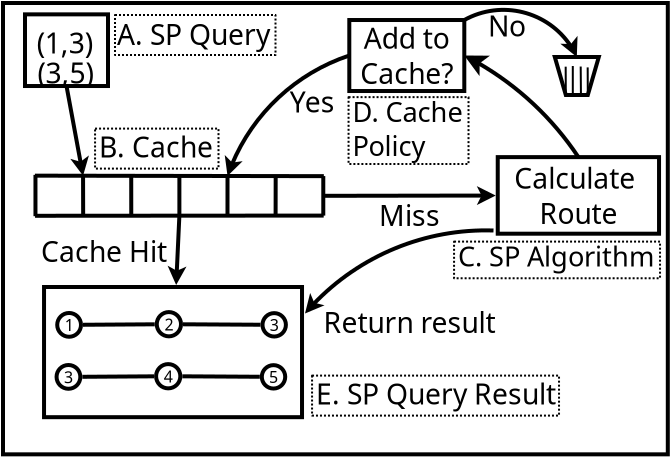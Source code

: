 <?xml version="1.0" encoding="UTF-8"?>
<dia:diagram xmlns:dia="http://www.lysator.liu.se/~alla/dia/">
  <dia:layer name="Background" visible="true">
    <dia:object type="Standard - Box" version="0" id="O0">
      <dia:attribute name="obj_pos">
        <dia:point val="17.032,16.237"/>
      </dia:attribute>
      <dia:attribute name="obj_bb">
        <dia:rectangle val="16.931,16.137;30.03,22.846"/>
      </dia:attribute>
      <dia:attribute name="elem_corner">
        <dia:point val="17.032,16.237"/>
      </dia:attribute>
      <dia:attribute name="elem_width">
        <dia:real val="12.899"/>
      </dia:attribute>
      <dia:attribute name="elem_height">
        <dia:real val="6.509"/>
      </dia:attribute>
      <dia:attribute name="border_width">
        <dia:real val="0.2"/>
      </dia:attribute>
      <dia:attribute name="show_background">
        <dia:boolean val="false"/>
      </dia:attribute>
    </dia:object>
    <dia:object type="Standard - Box" version="0" id="O1">
      <dia:attribute name="obj_pos">
        <dia:point val="14.98,2.037"/>
      </dia:attribute>
      <dia:attribute name="obj_bb">
        <dia:rectangle val="14.88,1.937;48.32,24.704"/>
      </dia:attribute>
      <dia:attribute name="elem_corner">
        <dia:point val="14.98,2.037"/>
      </dia:attribute>
      <dia:attribute name="elem_width">
        <dia:real val="33.24"/>
      </dia:attribute>
      <dia:attribute name="elem_height">
        <dia:real val="22.567"/>
      </dia:attribute>
      <dia:attribute name="border_width">
        <dia:real val="0.2"/>
      </dia:attribute>
      <dia:attribute name="show_background">
        <dia:boolean val="false"/>
      </dia:attribute>
    </dia:object>
    <dia:object type="Standard - Box" version="0" id="O2">
      <dia:attribute name="obj_pos">
        <dia:point val="19.583,8.317"/>
      </dia:attribute>
      <dia:attribute name="obj_bb">
        <dia:rectangle val="19.533,8.267;25.805,10.367"/>
      </dia:attribute>
      <dia:attribute name="elem_corner">
        <dia:point val="19.583,8.317"/>
      </dia:attribute>
      <dia:attribute name="elem_width">
        <dia:real val="6.172"/>
      </dia:attribute>
      <dia:attribute name="elem_height">
        <dia:real val="2"/>
      </dia:attribute>
      <dia:attribute name="show_background">
        <dia:boolean val="false"/>
      </dia:attribute>
      <dia:attribute name="line_style">
        <dia:enum val="4"/>
      </dia:attribute>
      <dia:attribute name="corner_radius">
        <dia:real val="1.175e-38"/>
      </dia:attribute>
    </dia:object>
    <dia:group>
      <dia:object type="Standard - Line" version="0" id="O3">
        <dia:attribute name="obj_pos">
          <dia:point val="21.391,10.678"/>
        </dia:attribute>
        <dia:attribute name="obj_bb">
          <dia:rectangle val="21.291,10.578;21.493,12.773"/>
        </dia:attribute>
        <dia:attribute name="conn_endpoints">
          <dia:point val="21.391,10.678"/>
          <dia:point val="21.393,12.672"/>
        </dia:attribute>
        <dia:attribute name="numcp">
          <dia:int val="1"/>
        </dia:attribute>
        <dia:attribute name="line_width">
          <dia:real val="0.2"/>
        </dia:attribute>
        <dia:connections>
          <dia:connection handle="0" to="O11" connection="1"/>
          <dia:connection handle="1" to="O10" connection="1"/>
        </dia:connections>
      </dia:object>
      <dia:object type="Standard - Line" version="0" id="O4">
        <dia:attribute name="obj_pos">
          <dia:point val="16.603,10.629"/>
        </dia:attribute>
        <dia:attribute name="obj_bb">
          <dia:rectangle val="16.503,10.529;16.703,12.796"/>
        </dia:attribute>
        <dia:attribute name="conn_endpoints">
          <dia:point val="16.603,10.629"/>
          <dia:point val="16.603,12.696"/>
        </dia:attribute>
        <dia:attribute name="numcp">
          <dia:int val="1"/>
        </dia:attribute>
        <dia:attribute name="line_width">
          <dia:real val="0.2"/>
        </dia:attribute>
      </dia:object>
      <dia:object type="Standard - Line" version="0" id="O5">
        <dia:attribute name="obj_pos">
          <dia:point val="26.206,10.687"/>
        </dia:attribute>
        <dia:attribute name="obj_bb">
          <dia:rectangle val="26.104,10.587;26.307,12.769"/>
        </dia:attribute>
        <dia:attribute name="conn_endpoints">
          <dia:point val="26.206,10.687"/>
          <dia:point val="26.204,12.669"/>
        </dia:attribute>
        <dia:attribute name="numcp">
          <dia:int val="1"/>
        </dia:attribute>
        <dia:attribute name="line_width">
          <dia:real val="0.2"/>
        </dia:attribute>
        <dia:connections>
          <dia:connection handle="0" to="O11" connection="3"/>
          <dia:connection handle="1" to="O10" connection="3"/>
        </dia:connections>
      </dia:object>
      <dia:object type="Standard - Line" version="0" id="O6">
        <dia:attribute name="obj_pos">
          <dia:point val="18.983,10.674"/>
        </dia:attribute>
        <dia:attribute name="obj_bb">
          <dia:rectangle val="18.883,10.574;19.088,12.774"/>
        </dia:attribute>
        <dia:attribute name="conn_endpoints">
          <dia:point val="18.983,10.674"/>
          <dia:point val="18.988,12.674"/>
        </dia:attribute>
        <dia:attribute name="numcp">
          <dia:int val="1"/>
        </dia:attribute>
        <dia:attribute name="line_width">
          <dia:real val="0.2"/>
        </dia:attribute>
        <dia:connections>
          <dia:connection handle="0" to="O11" connection="0"/>
          <dia:connection handle="1" to="O10" connection="0"/>
        </dia:connections>
      </dia:object>
      <dia:object type="Standard - Line" version="0" id="O7">
        <dia:attribute name="obj_pos">
          <dia:point val="28.614,10.691"/>
        </dia:attribute>
        <dia:attribute name="obj_bb">
          <dia:rectangle val="28.51,10.591;28.715,12.768"/>
        </dia:attribute>
        <dia:attribute name="conn_endpoints">
          <dia:point val="28.614,10.691"/>
          <dia:point val="28.61,12.667"/>
        </dia:attribute>
        <dia:attribute name="numcp">
          <dia:int val="1"/>
        </dia:attribute>
        <dia:attribute name="line_width">
          <dia:real val="0.2"/>
        </dia:attribute>
        <dia:connections>
          <dia:connection handle="0" to="O11" connection="4"/>
          <dia:connection handle="1" to="O10" connection="4"/>
        </dia:connections>
      </dia:object>
      <dia:object type="Standard - Line" version="0" id="O8">
        <dia:attribute name="obj_pos">
          <dia:point val="30.994,10.69"/>
        </dia:attribute>
        <dia:attribute name="obj_bb">
          <dia:rectangle val="30.894,10.59;31.094,12.766"/>
        </dia:attribute>
        <dia:attribute name="conn_endpoints">
          <dia:point val="30.994,10.69"/>
          <dia:point val="30.994,12.666"/>
        </dia:attribute>
        <dia:attribute name="numcp">
          <dia:int val="1"/>
        </dia:attribute>
        <dia:attribute name="line_width">
          <dia:real val="0.2"/>
        </dia:attribute>
      </dia:object>
      <dia:object type="Standard - Line" version="0" id="O9">
        <dia:attribute name="obj_pos">
          <dia:point val="23.799,10.682"/>
        </dia:attribute>
        <dia:attribute name="obj_bb">
          <dia:rectangle val="23.699,10.582;23.899,12.771"/>
        </dia:attribute>
        <dia:attribute name="conn_endpoints">
          <dia:point val="23.799,10.682"/>
          <dia:point val="23.799,12.671"/>
        </dia:attribute>
        <dia:attribute name="numcp">
          <dia:int val="1"/>
        </dia:attribute>
        <dia:attribute name="line_width">
          <dia:real val="0.2"/>
        </dia:attribute>
        <dia:connections>
          <dia:connection handle="0" to="O11" connection="2"/>
          <dia:connection handle="1" to="O10" connection="2"/>
        </dia:connections>
      </dia:object>
      <dia:object type="Standard - Line" version="0" id="O10">
        <dia:attribute name="obj_pos">
          <dia:point val="16.582,12.676"/>
        </dia:attribute>
        <dia:attribute name="obj_bb">
          <dia:rectangle val="16.482,12.566;31.115,12.776"/>
        </dia:attribute>
        <dia:attribute name="conn_endpoints">
          <dia:point val="16.582,12.676"/>
          <dia:point val="31.015,12.666"/>
        </dia:attribute>
        <dia:attribute name="numcp">
          <dia:int val="5"/>
        </dia:attribute>
        <dia:attribute name="line_width">
          <dia:real val="0.2"/>
        </dia:attribute>
      </dia:object>
      <dia:object type="Standard - Line" version="0" id="O11">
        <dia:attribute name="obj_pos">
          <dia:point val="16.576,10.67"/>
        </dia:attribute>
        <dia:attribute name="obj_bb">
          <dia:rectangle val="16.476,10.569;31.122,10.795"/>
        </dia:attribute>
        <dia:attribute name="conn_endpoints">
          <dia:point val="16.576,10.67"/>
          <dia:point val="31.022,10.695"/>
        </dia:attribute>
        <dia:attribute name="numcp">
          <dia:int val="5"/>
        </dia:attribute>
        <dia:attribute name="line_width">
          <dia:real val="0.2"/>
        </dia:attribute>
      </dia:object>
    </dia:group>
    <dia:object type="Standard - Box" version="0" id="O12">
      <dia:attribute name="obj_pos">
        <dia:point val="39.717,9.743"/>
      </dia:attribute>
      <dia:attribute name="obj_bb">
        <dia:rectangle val="39.617,9.643;47.883,13.672"/>
      </dia:attribute>
      <dia:attribute name="elem_corner">
        <dia:point val="39.717,9.743"/>
      </dia:attribute>
      <dia:attribute name="elem_width">
        <dia:real val="8.065"/>
      </dia:attribute>
      <dia:attribute name="elem_height">
        <dia:real val="3.829"/>
      </dia:attribute>
      <dia:attribute name="border_width">
        <dia:real val="0.2"/>
      </dia:attribute>
      <dia:attribute name="show_background">
        <dia:boolean val="false"/>
      </dia:attribute>
    </dia:object>
    <dia:object type="Standard - Text" version="1" id="O13">
      <dia:attribute name="obj_pos">
        <dia:point val="43.75,11.658"/>
      </dia:attribute>
      <dia:attribute name="obj_bb">
        <dia:rectangle val="40.544,9.741;46.956,13.574"/>
      </dia:attribute>
      <dia:attribute name="text">
        <dia:composite type="text">
          <dia:attribute name="string">
            <dia:string>#Calculate 
Route#</dia:string>
          </dia:attribute>
          <dia:attribute name="font">
            <dia:font family="sans" style="0" name="Helvetica"/>
          </dia:attribute>
          <dia:attribute name="height">
            <dia:real val="1.764"/>
          </dia:attribute>
          <dia:attribute name="pos">
            <dia:point val="43.75,10.936"/>
          </dia:attribute>
          <dia:attribute name="color">
            <dia:color val="#000000"/>
          </dia:attribute>
          <dia:attribute name="alignment">
            <dia:enum val="1"/>
          </dia:attribute>
        </dia:composite>
      </dia:attribute>
      <dia:attribute name="valign">
        <dia:enum val="2"/>
      </dia:attribute>
      <dia:connections>
        <dia:connection handle="0" to="O12" connection="8"/>
      </dia:connections>
    </dia:object>
    <dia:object type="Standard - Arc" version="0" id="O14">
      <dia:attribute name="obj_pos">
        <dia:point val="43.75,9.743"/>
      </dia:attribute>
      <dia:attribute name="obj_bb">
        <dia:rectangle val="37.505,4.073;43.891,9.884"/>
      </dia:attribute>
      <dia:attribute name="conn_endpoints">
        <dia:point val="43.75,9.743"/>
        <dia:point val="38.045,4.662"/>
      </dia:attribute>
      <dia:attribute name="curve_distance">
        <dia:real val="0.493"/>
      </dia:attribute>
      <dia:attribute name="line_width">
        <dia:real val="0.2"/>
      </dia:attribute>
      <dia:attribute name="end_arrow">
        <dia:enum val="22"/>
      </dia:attribute>
      <dia:attribute name="end_arrow_length">
        <dia:real val="0.7"/>
      </dia:attribute>
      <dia:attribute name="end_arrow_width">
        <dia:real val="0.7"/>
      </dia:attribute>
      <dia:connections>
        <dia:connection handle="0" to="O12" connection="1"/>
        <dia:connection handle="1" to="O35" connection="4"/>
      </dia:connections>
    </dia:object>
    <dia:object type="Standard - Text" version="1" id="O15">
      <dia:attribute name="obj_pos">
        <dia:point val="23.18,14.437"/>
      </dia:attribute>
      <dia:attribute name="obj_bb">
        <dia:rectangle val="16.945,13.347;23.218,15.528"/>
      </dia:attribute>
      <dia:attribute name="text">
        <dia:composite type="text">
          <dia:attribute name="string">
            <dia:string>#Cache Hit#</dia:string>
          </dia:attribute>
          <dia:attribute name="font">
            <dia:font family="sans" style="0" name="Helvetica"/>
          </dia:attribute>
          <dia:attribute name="height">
            <dia:real val="1.764"/>
          </dia:attribute>
          <dia:attribute name="pos">
            <dia:point val="23.18,14.579"/>
          </dia:attribute>
          <dia:attribute name="color">
            <dia:color val="#000000"/>
          </dia:attribute>
          <dia:attribute name="alignment">
            <dia:enum val="2"/>
          </dia:attribute>
        </dia:composite>
      </dia:attribute>
      <dia:attribute name="valign">
        <dia:enum val="2"/>
      </dia:attribute>
    </dia:object>
    <dia:object type="Standard - Text" version="1" id="O16">
      <dia:attribute name="obj_pos">
        <dia:point val="35.305,17.987"/>
      </dia:attribute>
      <dia:attribute name="obj_bb">
        <dia:rectangle val="31.113,16.897;39.46,19.078"/>
      </dia:attribute>
      <dia:attribute name="text">
        <dia:composite type="text">
          <dia:attribute name="string">
            <dia:string>#Return result#</dia:string>
          </dia:attribute>
          <dia:attribute name="font">
            <dia:font family="sans" style="0" name="Helvetica"/>
          </dia:attribute>
          <dia:attribute name="height">
            <dia:real val="1.764"/>
          </dia:attribute>
          <dia:attribute name="pos">
            <dia:point val="35.305,18.129"/>
          </dia:attribute>
          <dia:attribute name="color">
            <dia:color val="#000000"/>
          </dia:attribute>
          <dia:attribute name="alignment">
            <dia:enum val="1"/>
          </dia:attribute>
        </dia:composite>
      </dia:attribute>
      <dia:attribute name="valign">
        <dia:enum val="2"/>
      </dia:attribute>
    </dia:object>
    <dia:object type="Standard - Text" version="1" id="O17">
      <dia:attribute name="obj_pos">
        <dia:point val="35.306,11.671"/>
      </dia:attribute>
      <dia:attribute name="obj_bb">
        <dia:rectangle val="33.903,11.671;36.708,13.74"/>
      </dia:attribute>
      <dia:attribute name="text">
        <dia:composite type="text">
          <dia:attribute name="string">
            <dia:string>#Miss#</dia:string>
          </dia:attribute>
          <dia:attribute name="font">
            <dia:font family="sans" style="0" name="Helvetica"/>
          </dia:attribute>
          <dia:attribute name="height">
            <dia:real val="1.764"/>
          </dia:attribute>
          <dia:attribute name="pos">
            <dia:point val="35.306,12.866"/>
          </dia:attribute>
          <dia:attribute name="color">
            <dia:color val="#000000"/>
          </dia:attribute>
          <dia:attribute name="alignment">
            <dia:enum val="1"/>
          </dia:attribute>
        </dia:composite>
      </dia:attribute>
      <dia:attribute name="valign">
        <dia:enum val="0"/>
      </dia:attribute>
      <dia:connections>
        <dia:connection handle="0" to="O19" connection="0"/>
      </dia:connections>
    </dia:object>
    <dia:object type="Standard - Text" version="1" id="O18">
      <dia:attribute name="obj_pos">
        <dia:point val="35.17,4.662"/>
      </dia:attribute>
      <dia:attribute name="obj_bb">
        <dia:rectangle val="32.83,2.746;37.51,6.579"/>
      </dia:attribute>
      <dia:attribute name="text">
        <dia:composite type="text">
          <dia:attribute name="string">
            <dia:string>#Add to
Cache?#</dia:string>
          </dia:attribute>
          <dia:attribute name="font">
            <dia:font family="sans" style="0" name="Helvetica"/>
          </dia:attribute>
          <dia:attribute name="height">
            <dia:real val="1.764"/>
          </dia:attribute>
          <dia:attribute name="pos">
            <dia:point val="35.17,3.941"/>
          </dia:attribute>
          <dia:attribute name="color">
            <dia:color val="#000000"/>
          </dia:attribute>
          <dia:attribute name="alignment">
            <dia:enum val="1"/>
          </dia:attribute>
        </dia:composite>
      </dia:attribute>
      <dia:attribute name="valign">
        <dia:enum val="2"/>
      </dia:attribute>
      <dia:connections>
        <dia:connection handle="0" to="O35" connection="8"/>
      </dia:connections>
    </dia:object>
    <dia:object type="Standard - Line" version="0" id="O19">
      <dia:attribute name="obj_pos">
        <dia:point val="30.994,11.678"/>
      </dia:attribute>
      <dia:attribute name="obj_bb">
        <dia:rectangle val="30.894,11.164;39.718,12.164"/>
      </dia:attribute>
      <dia:attribute name="conn_endpoints">
        <dia:point val="30.994,11.678"/>
        <dia:point val="39.617,11.664"/>
      </dia:attribute>
      <dia:attribute name="numcp">
        <dia:int val="1"/>
      </dia:attribute>
      <dia:attribute name="line_width">
        <dia:real val="0.2"/>
      </dia:attribute>
      <dia:attribute name="end_arrow">
        <dia:enum val="22"/>
      </dia:attribute>
      <dia:attribute name="end_arrow_length">
        <dia:real val="0.5"/>
      </dia:attribute>
      <dia:attribute name="end_arrow_width">
        <dia:real val="0.5"/>
      </dia:attribute>
      <dia:connections>
        <dia:connection handle="0" to="O8" connection="0"/>
        <dia:connection handle="1" to="O12" connection="8"/>
      </dia:connections>
    </dia:object>
    <dia:object type="Standard - Arc" version="0" id="O20">
      <dia:attribute name="obj_pos">
        <dia:point val="39.505,13.412"/>
      </dia:attribute>
      <dia:attribute name="obj_bb">
        <dia:rectangle val="29.787,13.306;39.637,18.06"/>
      </dia:attribute>
      <dia:attribute name="conn_endpoints">
        <dia:point val="39.505,13.412"/>
        <dia:point val="30.08,17.562"/>
      </dia:attribute>
      <dia:attribute name="curve_distance">
        <dia:real val="1.169"/>
      </dia:attribute>
      <dia:attribute name="line_width">
        <dia:real val="0.2"/>
      </dia:attribute>
      <dia:attribute name="end_arrow">
        <dia:enum val="22"/>
      </dia:attribute>
      <dia:attribute name="end_arrow_length">
        <dia:real val="0.5"/>
      </dia:attribute>
      <dia:attribute name="end_arrow_width">
        <dia:real val="0.5"/>
      </dia:attribute>
    </dia:object>
    <dia:object type="Standard - Line" version="0" id="O21">
      <dia:attribute name="obj_pos">
        <dia:point val="23.799,12.671"/>
      </dia:attribute>
      <dia:attribute name="obj_bb">
        <dia:rectangle val="23.133,12.566;24.141,16.261"/>
      </dia:attribute>
      <dia:attribute name="conn_endpoints">
        <dia:point val="23.799,12.671"/>
        <dia:point val="23.637,16.137"/>
      </dia:attribute>
      <dia:attribute name="numcp">
        <dia:int val="1"/>
      </dia:attribute>
      <dia:attribute name="line_width">
        <dia:real val="0.2"/>
      </dia:attribute>
      <dia:attribute name="end_arrow">
        <dia:enum val="22"/>
      </dia:attribute>
      <dia:attribute name="end_arrow_length">
        <dia:real val="0.5"/>
      </dia:attribute>
      <dia:attribute name="end_arrow_width">
        <dia:real val="0.5"/>
      </dia:attribute>
      <dia:connections>
        <dia:connection handle="0" to="O10" connection="2"/>
        <dia:connection handle="1" to="O0" connection="8"/>
      </dia:connections>
    </dia:object>
    <dia:object type="Standard - Box" version="0" id="O22">
      <dia:attribute name="obj_pos">
        <dia:point val="16.08,2.605"/>
      </dia:attribute>
      <dia:attribute name="obj_bb">
        <dia:rectangle val="15.98,2.505;20.33,6.287"/>
      </dia:attribute>
      <dia:attribute name="elem_corner">
        <dia:point val="16.08,2.605"/>
      </dia:attribute>
      <dia:attribute name="elem_width">
        <dia:real val="4.15"/>
      </dia:attribute>
      <dia:attribute name="elem_height">
        <dia:real val="3.583"/>
      </dia:attribute>
      <dia:attribute name="border_width">
        <dia:real val="0.2"/>
      </dia:attribute>
      <dia:attribute name="show_background">
        <dia:boolean val="false"/>
      </dia:attribute>
    </dia:object>
    <dia:object type="Standard - Text" version="1" id="O23">
      <dia:attribute name="obj_pos">
        <dia:point val="18.072,4.011"/>
      </dia:attribute>
      <dia:attribute name="obj_bb">
        <dia:rectangle val="16.548,2.92;19.633,5.102"/>
      </dia:attribute>
      <dia:attribute name="text">
        <dia:composite type="text">
          <dia:attribute name="string">
            <dia:string>#(1,3)#</dia:string>
          </dia:attribute>
          <dia:attribute name="font">
            <dia:font family="sans" style="0" name="Helvetica"/>
          </dia:attribute>
          <dia:attribute name="height">
            <dia:real val="1.764"/>
          </dia:attribute>
          <dia:attribute name="pos">
            <dia:point val="18.072,4.153"/>
          </dia:attribute>
          <dia:attribute name="color">
            <dia:color val="#000000"/>
          </dia:attribute>
          <dia:attribute name="alignment">
            <dia:enum val="1"/>
          </dia:attribute>
        </dia:composite>
      </dia:attribute>
      <dia:attribute name="valign">
        <dia:enum val="2"/>
      </dia:attribute>
    </dia:object>
    <dia:object type="Standard - Line" version="0" id="O24">
      <dia:attribute name="obj_pos">
        <dia:point val="18.155,6.187"/>
      </dia:attribute>
      <dia:attribute name="obj_bb">
        <dia:rectangle val="18.039,6.071;19.493,10.863"/>
      </dia:attribute>
      <dia:attribute name="conn_endpoints">
        <dia:point val="18.155,6.187"/>
        <dia:point val="18.983,10.674"/>
      </dia:attribute>
      <dia:attribute name="numcp">
        <dia:int val="1"/>
      </dia:attribute>
      <dia:attribute name="line_width">
        <dia:real val="0.2"/>
      </dia:attribute>
      <dia:attribute name="end_arrow">
        <dia:enum val="22"/>
      </dia:attribute>
      <dia:attribute name="end_arrow_length">
        <dia:real val="0.5"/>
      </dia:attribute>
      <dia:attribute name="end_arrow_width">
        <dia:real val="0.5"/>
      </dia:attribute>
      <dia:connections>
        <dia:connection handle="0" to="O22" connection="6"/>
        <dia:connection handle="1" to="O11" connection="0"/>
      </dia:connections>
    </dia:object>
    <dia:object type="Standard - Ellipse" version="0" id="O25">
      <dia:attribute name="obj_pos">
        <dia:point val="22.668,17.491"/>
      </dia:attribute>
      <dia:attribute name="obj_bb">
        <dia:rectangle val="22.568,17.391;23.98,18.804"/>
      </dia:attribute>
      <dia:attribute name="elem_corner">
        <dia:point val="22.668,17.491"/>
      </dia:attribute>
      <dia:attribute name="elem_width">
        <dia:real val="1.213"/>
      </dia:attribute>
      <dia:attribute name="elem_height">
        <dia:real val="1.213"/>
      </dia:attribute>
      <dia:attribute name="border_width">
        <dia:real val="0.2"/>
      </dia:attribute>
      <dia:attribute name="show_background">
        <dia:boolean val="false"/>
      </dia:attribute>
      <dia:attribute name="aspect">
        <dia:enum val="2"/>
      </dia:attribute>
    </dia:object>
    <dia:object type="Standard - Ellipse" version="0" id="O26">
      <dia:attribute name="obj_pos">
        <dia:point val="27.955,17.543"/>
      </dia:attribute>
      <dia:attribute name="obj_bb">
        <dia:rectangle val="27.855,17.443;29.224,18.812"/>
      </dia:attribute>
      <dia:attribute name="elem_corner">
        <dia:point val="27.955,17.543"/>
      </dia:attribute>
      <dia:attribute name="elem_width">
        <dia:real val="1.17"/>
      </dia:attribute>
      <dia:attribute name="elem_height">
        <dia:real val="1.17"/>
      </dia:attribute>
      <dia:attribute name="border_width">
        <dia:real val="0.2"/>
      </dia:attribute>
      <dia:attribute name="show_background">
        <dia:boolean val="false"/>
      </dia:attribute>
      <dia:attribute name="aspect">
        <dia:enum val="2"/>
      </dia:attribute>
    </dia:object>
    <dia:object type="Standard - Ellipse" version="0" id="O27">
      <dia:attribute name="obj_pos">
        <dia:point val="17.691,17.536"/>
      </dia:attribute>
      <dia:attribute name="obj_bb">
        <dia:rectangle val="17.591,17.436;18.98,18.825"/>
      </dia:attribute>
      <dia:attribute name="elem_corner">
        <dia:point val="17.691,17.536"/>
      </dia:attribute>
      <dia:attribute name="elem_width">
        <dia:real val="1.189"/>
      </dia:attribute>
      <dia:attribute name="elem_height">
        <dia:real val="1.189"/>
      </dia:attribute>
      <dia:attribute name="border_width">
        <dia:real val="0.2"/>
      </dia:attribute>
      <dia:attribute name="show_background">
        <dia:boolean val="false"/>
      </dia:attribute>
      <dia:attribute name="aspect">
        <dia:enum val="2"/>
      </dia:attribute>
    </dia:object>
    <dia:object type="Standard - Line" version="0" id="O28">
      <dia:attribute name="obj_pos">
        <dia:point val="18.98,18.126"/>
      </dia:attribute>
      <dia:attribute name="obj_bb">
        <dia:rectangle val="18.88,18.002;22.671,18.227"/>
      </dia:attribute>
      <dia:attribute name="conn_endpoints">
        <dia:point val="18.98,18.126"/>
        <dia:point val="22.57,18.102"/>
      </dia:attribute>
      <dia:attribute name="numcp">
        <dia:int val="1"/>
      </dia:attribute>
      <dia:attribute name="line_width">
        <dia:real val="0.2"/>
      </dia:attribute>
      <dia:connections>
        <dia:connection handle="0" to="O27" connection="8"/>
        <dia:connection handle="1" to="O25" connection="8"/>
      </dia:connections>
    </dia:object>
    <dia:object type="Standard - Line" version="0" id="O29">
      <dia:attribute name="obj_pos">
        <dia:point val="23.274,18.098"/>
      </dia:attribute>
      <dia:attribute name="obj_bb">
        <dia:rectangle val="23.274,18.098;23.274,18.098"/>
      </dia:attribute>
      <dia:attribute name="conn_endpoints">
        <dia:point val="23.274,18.098"/>
        <dia:point val="23.274,18.098"/>
      </dia:attribute>
      <dia:attribute name="numcp">
        <dia:int val="1"/>
      </dia:attribute>
      <dia:attribute name="line_width">
        <dia:real val="0.2"/>
      </dia:attribute>
      <dia:connections>
        <dia:connection handle="0" to="O25" connection="8"/>
        <dia:connection handle="1" to="O25" connection="8"/>
      </dia:connections>
    </dia:object>
    <dia:object type="Standard - Text" version="1" id="O30">
      <dia:attribute name="obj_pos">
        <dia:point val="18.286,18.131"/>
      </dia:attribute>
      <dia:attribute name="obj_bb">
        <dia:rectangle val="18.053,17.544;18.518,18.717"/>
      </dia:attribute>
      <dia:attribute name="text">
        <dia:composite type="text">
          <dia:attribute name="string">
            <dia:string>#1#</dia:string>
          </dia:attribute>
          <dia:attribute name="font">
            <dia:font family="sans" style="0" name="Helvetica"/>
          </dia:attribute>
          <dia:attribute name="height">
            <dia:real val="1"/>
          </dia:attribute>
          <dia:attribute name="pos">
            <dia:point val="18.286,18.222"/>
          </dia:attribute>
          <dia:attribute name="color">
            <dia:color val="#000000"/>
          </dia:attribute>
          <dia:attribute name="alignment">
            <dia:enum val="1"/>
          </dia:attribute>
        </dia:composite>
      </dia:attribute>
      <dia:attribute name="valign">
        <dia:enum val="2"/>
      </dia:attribute>
      <dia:connections>
        <dia:connection handle="0" to="O27" connection="8"/>
      </dia:connections>
    </dia:object>
    <dia:object type="Standard - Text" version="1" id="O31">
      <dia:attribute name="obj_pos">
        <dia:point val="23.274,18.098"/>
      </dia:attribute>
      <dia:attribute name="obj_bb">
        <dia:rectangle val="23.041,17.511;23.506,18.684"/>
      </dia:attribute>
      <dia:attribute name="text">
        <dia:composite type="text">
          <dia:attribute name="string">
            <dia:string>#2#</dia:string>
          </dia:attribute>
          <dia:attribute name="font">
            <dia:font family="sans" style="0" name="Helvetica"/>
          </dia:attribute>
          <dia:attribute name="height">
            <dia:real val="1"/>
          </dia:attribute>
          <dia:attribute name="pos">
            <dia:point val="23.274,18.189"/>
          </dia:attribute>
          <dia:attribute name="color">
            <dia:color val="#000000"/>
          </dia:attribute>
          <dia:attribute name="alignment">
            <dia:enum val="1"/>
          </dia:attribute>
        </dia:composite>
      </dia:attribute>
      <dia:attribute name="valign">
        <dia:enum val="2"/>
      </dia:attribute>
      <dia:connections>
        <dia:connection handle="0" to="O25" connection="8"/>
      </dia:connections>
    </dia:object>
    <dia:object type="Standard - Text" version="1" id="O32">
      <dia:attribute name="obj_pos">
        <dia:point val="28.54,18.128"/>
      </dia:attribute>
      <dia:attribute name="obj_bb">
        <dia:rectangle val="28.286,17.509;28.772,18.746"/>
      </dia:attribute>
      <dia:attribute name="text">
        <dia:composite type="text">
          <dia:attribute name="string">
            <dia:string>#3#</dia:string>
          </dia:attribute>
          <dia:attribute name="font">
            <dia:font family="sans" style="0" name="Helvetica"/>
          </dia:attribute>
          <dia:attribute name="height">
            <dia:real val="1"/>
          </dia:attribute>
          <dia:attribute name="pos">
            <dia:point val="28.54,18.208"/>
          </dia:attribute>
          <dia:attribute name="color">
            <dia:color val="#000000"/>
          </dia:attribute>
          <dia:attribute name="alignment">
            <dia:enum val="1"/>
          </dia:attribute>
        </dia:composite>
      </dia:attribute>
      <dia:attribute name="valign">
        <dia:enum val="2"/>
      </dia:attribute>
      <dia:connections>
        <dia:connection handle="0" to="O26" connection="8"/>
      </dia:connections>
    </dia:object>
    <dia:object type="Standard - Text" version="1" id="O33">
      <dia:attribute name="obj_pos">
        <dia:point val="23.244,21.386"/>
      </dia:attribute>
      <dia:attribute name="obj_bb">
        <dia:rectangle val="23.244,20.986;23.244,22.186"/>
      </dia:attribute>
      <dia:attribute name="text">
        <dia:composite type="text">
          <dia:attribute name="string">
            <dia:string>##</dia:string>
          </dia:attribute>
          <dia:attribute name="font">
            <dia:font family="sans" style="0" name="Helvetica"/>
          </dia:attribute>
          <dia:attribute name="height">
            <dia:real val="0.8"/>
          </dia:attribute>
          <dia:attribute name="pos">
            <dia:point val="23.244,21.386"/>
          </dia:attribute>
          <dia:attribute name="color">
            <dia:color val="#000000"/>
          </dia:attribute>
          <dia:attribute name="alignment">
            <dia:enum val="0"/>
          </dia:attribute>
        </dia:composite>
      </dia:attribute>
      <dia:attribute name="valign">
        <dia:enum val="3"/>
      </dia:attribute>
    </dia:object>
    <dia:object type="Standard - Line" version="0" id="O34">
      <dia:attribute name="obj_pos">
        <dia:point val="23.98,18.102"/>
      </dia:attribute>
      <dia:attribute name="obj_bb">
        <dia:rectangle val="23.879,18.001;27.956,18.224"/>
      </dia:attribute>
      <dia:attribute name="conn_endpoints">
        <dia:point val="23.98,18.102"/>
        <dia:point val="27.855,18.124"/>
      </dia:attribute>
      <dia:attribute name="numcp">
        <dia:int val="1"/>
      </dia:attribute>
      <dia:attribute name="line_width">
        <dia:real val="0.2"/>
      </dia:attribute>
      <dia:connections>
        <dia:connection handle="0" to="O25" connection="8"/>
        <dia:connection handle="1" to="O26" connection="8"/>
      </dia:connections>
    </dia:object>
    <dia:object type="Standard - Box" version="0" id="O35">
      <dia:attribute name="obj_pos">
        <dia:point val="32.295,2.888"/>
      </dia:attribute>
      <dia:attribute name="obj_bb">
        <dia:rectangle val="32.195,2.788;38.145,6.537"/>
      </dia:attribute>
      <dia:attribute name="elem_corner">
        <dia:point val="32.295,2.888"/>
      </dia:attribute>
      <dia:attribute name="elem_width">
        <dia:real val="5.75"/>
      </dia:attribute>
      <dia:attribute name="elem_height">
        <dia:real val="3.55"/>
      </dia:attribute>
      <dia:attribute name="border_width">
        <dia:real val="0.2"/>
      </dia:attribute>
      <dia:attribute name="show_background">
        <dia:boolean val="false"/>
      </dia:attribute>
    </dia:object>
    <dia:object type="Standard - Arc" version="0" id="O36">
      <dia:attribute name="obj_pos">
        <dia:point val="32.295,4.662"/>
      </dia:attribute>
      <dia:attribute name="obj_bb">
        <dia:rectangle val="25.784,4.521;32.436,11.113"/>
      </dia:attribute>
      <dia:attribute name="conn_endpoints">
        <dia:point val="32.295,4.662"/>
        <dia:point val="26.206,10.687"/>
      </dia:attribute>
      <dia:attribute name="curve_distance">
        <dia:real val="1.0"/>
      </dia:attribute>
      <dia:attribute name="line_width">
        <dia:real val="0.2"/>
      </dia:attribute>
      <dia:attribute name="end_arrow">
        <dia:enum val="22"/>
      </dia:attribute>
      <dia:attribute name="end_arrow_length">
        <dia:real val="0.5"/>
      </dia:attribute>
      <dia:attribute name="end_arrow_width">
        <dia:real val="0.5"/>
      </dia:attribute>
      <dia:connections>
        <dia:connection handle="0" to="O35" connection="3"/>
        <dia:connection handle="1" to="O11" connection="3"/>
      </dia:connections>
    </dia:object>
    <dia:object type="Standard - Text" version="1" id="O37">
      <dia:attribute name="obj_pos">
        <dia:point val="29.32,7.513"/>
      </dia:attribute>
      <dia:attribute name="obj_bb">
        <dia:rectangle val="29.32,6.28;31.432,8.461"/>
      </dia:attribute>
      <dia:attribute name="text">
        <dia:composite type="text">
          <dia:attribute name="string">
            <dia:string>#Yes#</dia:string>
          </dia:attribute>
          <dia:attribute name="font">
            <dia:font family="sans" style="0" name="Helvetica"/>
          </dia:attribute>
          <dia:attribute name="height">
            <dia:real val="1.764"/>
          </dia:attribute>
          <dia:attribute name="pos">
            <dia:point val="29.32,7.513"/>
          </dia:attribute>
          <dia:attribute name="color">
            <dia:color val="#000000"/>
          </dia:attribute>
          <dia:attribute name="alignment">
            <dia:enum val="0"/>
          </dia:attribute>
        </dia:composite>
      </dia:attribute>
      <dia:attribute name="valign">
        <dia:enum val="3"/>
      </dia:attribute>
    </dia:object>
    <dia:object type="Geometric - Trapezoid" version="0" id="O38">
      <dia:attribute name="obj_pos">
        <dia:point val="42.57,4.737"/>
      </dia:attribute>
      <dia:attribute name="obj_bb">
        <dia:rectangle val="42.437,4.638;44.903,6.737"/>
      </dia:attribute>
      <dia:attribute name="elem_corner">
        <dia:point val="42.57,4.737"/>
      </dia:attribute>
      <dia:attribute name="elem_width">
        <dia:real val="2.2"/>
      </dia:attribute>
      <dia:attribute name="elem_height">
        <dia:real val="1.9"/>
      </dia:attribute>
      <dia:attribute name="line_width">
        <dia:real val="0.2"/>
      </dia:attribute>
      <dia:attribute name="line_colour">
        <dia:color val="#000000"/>
      </dia:attribute>
      <dia:attribute name="fill_colour">
        <dia:color val="#ffffff"/>
      </dia:attribute>
      <dia:attribute name="show_background">
        <dia:boolean val="true"/>
      </dia:attribute>
      <dia:attribute name="line_style">
        <dia:enum val="0"/>
        <dia:real val="1"/>
      </dia:attribute>
      <dia:attribute name="flip_horizontal">
        <dia:boolean val="false"/>
      </dia:attribute>
      <dia:attribute name="flip_vertical">
        <dia:boolean val="true"/>
      </dia:attribute>
    </dia:object>
    <dia:object type="Standard - Line" version="0" id="O39">
      <dia:attribute name="obj_pos">
        <dia:point val="43.47,5.188"/>
      </dia:attribute>
      <dia:attribute name="obj_bb">
        <dia:rectangle val="43.42,5.138;43.52,6.638"/>
      </dia:attribute>
      <dia:attribute name="conn_endpoints">
        <dia:point val="43.47,5.188"/>
        <dia:point val="43.47,6.588"/>
      </dia:attribute>
      <dia:attribute name="numcp">
        <dia:int val="1"/>
      </dia:attribute>
    </dia:object>
    <dia:object type="Standard - Line" version="0" id="O40">
      <dia:attribute name="obj_pos">
        <dia:point val="43.865,5.213"/>
      </dia:attribute>
      <dia:attribute name="obj_bb">
        <dia:rectangle val="43.815,5.162;43.926,6.594"/>
      </dia:attribute>
      <dia:attribute name="conn_endpoints">
        <dia:point val="43.865,5.213"/>
        <dia:point val="43.876,6.544"/>
      </dia:attribute>
      <dia:attribute name="numcp">
        <dia:int val="1"/>
      </dia:attribute>
    </dia:object>
    <dia:object type="Standard - Line" version="0" id="O41">
      <dia:attribute name="obj_pos">
        <dia:point val="43.114,5.219"/>
      </dia:attribute>
      <dia:attribute name="obj_bb">
        <dia:rectangle val="43.063,5.169;43.17,6.688"/>
      </dia:attribute>
      <dia:attribute name="conn_endpoints">
        <dia:point val="43.114,5.219"/>
        <dia:point val="43.12,6.638"/>
      </dia:attribute>
      <dia:attribute name="numcp">
        <dia:int val="1"/>
      </dia:attribute>
      <dia:connections>
        <dia:connection handle="1" to="O38" connection="0"/>
      </dia:connections>
    </dia:object>
    <dia:object type="Standard - Line" version="0" id="O42">
      <dia:attribute name="obj_pos">
        <dia:point val="44.214,5.256"/>
      </dia:attribute>
      <dia:attribute name="obj_bb">
        <dia:rectangle val="44.163,5.206;44.27,6.688"/>
      </dia:attribute>
      <dia:attribute name="conn_endpoints">
        <dia:point val="44.214,5.256"/>
        <dia:point val="44.22,6.638"/>
      </dia:attribute>
      <dia:attribute name="numcp">
        <dia:int val="1"/>
      </dia:attribute>
      <dia:connections>
        <dia:connection handle="1" to="O38" connection="2"/>
      </dia:connections>
    </dia:object>
    <dia:object type="Standard - Arc" version="0" id="O43">
      <dia:attribute name="obj_pos">
        <dia:point val="38.045,2.888"/>
      </dia:attribute>
      <dia:attribute name="obj_bb">
        <dia:rectangle val="37.919,2.28;43.921,5.244"/>
      </dia:attribute>
      <dia:attribute name="conn_endpoints">
        <dia:point val="38.045,2.888"/>
        <dia:point val="43.67,4.737"/>
      </dia:attribute>
      <dia:attribute name="curve_distance">
        <dia:real val="-1.295"/>
      </dia:attribute>
      <dia:attribute name="line_width">
        <dia:real val="0.2"/>
      </dia:attribute>
      <dia:attribute name="end_arrow">
        <dia:enum val="22"/>
      </dia:attribute>
      <dia:attribute name="end_arrow_length">
        <dia:real val="0.5"/>
      </dia:attribute>
      <dia:attribute name="end_arrow_width">
        <dia:real val="0.5"/>
      </dia:attribute>
      <dia:connections>
        <dia:connection handle="0" to="O35" connection="2"/>
        <dia:connection handle="1" to="O38" connection="4"/>
      </dia:connections>
    </dia:object>
    <dia:object type="Standard - Text" version="1" id="O44">
      <dia:attribute name="obj_pos">
        <dia:point val="39.226,3.706"/>
      </dia:attribute>
      <dia:attribute name="obj_bb">
        <dia:rectangle val="39.189,2.474;40.974,4.655"/>
      </dia:attribute>
      <dia:attribute name="text">
        <dia:composite type="text">
          <dia:attribute name="string">
            <dia:string>#No#</dia:string>
          </dia:attribute>
          <dia:attribute name="font">
            <dia:font family="sans" style="0" name="Helvetica"/>
          </dia:attribute>
          <dia:attribute name="height">
            <dia:real val="1.764"/>
          </dia:attribute>
          <dia:attribute name="pos">
            <dia:point val="39.226,3.706"/>
          </dia:attribute>
          <dia:attribute name="color">
            <dia:color val="#000000"/>
          </dia:attribute>
          <dia:attribute name="alignment">
            <dia:enum val="0"/>
          </dia:attribute>
        </dia:composite>
      </dia:attribute>
      <dia:attribute name="valign">
        <dia:enum val="3"/>
      </dia:attribute>
    </dia:object>
    <dia:object type="Standard - Text" version="1" id="O45">
      <dia:attribute name="obj_pos">
        <dia:point val="20.68,4.137"/>
      </dia:attribute>
      <dia:attribute name="obj_bb">
        <dia:rectangle val="20.643,2.905;28.255,5.086"/>
      </dia:attribute>
      <dia:attribute name="text">
        <dia:composite type="text">
          <dia:attribute name="string">
            <dia:string>#A. SP Query#</dia:string>
          </dia:attribute>
          <dia:attribute name="font">
            <dia:font family="sans" style="0" name="Helvetica"/>
          </dia:attribute>
          <dia:attribute name="height">
            <dia:real val="1.764"/>
          </dia:attribute>
          <dia:attribute name="pos">
            <dia:point val="20.68,4.137"/>
          </dia:attribute>
          <dia:attribute name="color">
            <dia:color val="#000000"/>
          </dia:attribute>
          <dia:attribute name="alignment">
            <dia:enum val="0"/>
          </dia:attribute>
        </dia:composite>
      </dia:attribute>
      <dia:attribute name="valign">
        <dia:enum val="3"/>
      </dia:attribute>
    </dia:object>
    <dia:object type="Standard - Text" version="1" id="O46">
      <dia:attribute name="obj_pos">
        <dia:point val="19.78,9.762"/>
      </dia:attribute>
      <dia:attribute name="obj_bb">
        <dia:rectangle val="19.78,8.53;25.513,10.711"/>
      </dia:attribute>
      <dia:attribute name="text">
        <dia:composite type="text">
          <dia:attribute name="string">
            <dia:string>#B. Cache#</dia:string>
          </dia:attribute>
          <dia:attribute name="font">
            <dia:font family="sans" style="0" name="Helvetica"/>
          </dia:attribute>
          <dia:attribute name="height">
            <dia:real val="1.764"/>
          </dia:attribute>
          <dia:attribute name="pos">
            <dia:point val="19.78,9.762"/>
          </dia:attribute>
          <dia:attribute name="color">
            <dia:color val="#000000"/>
          </dia:attribute>
          <dia:attribute name="alignment">
            <dia:enum val="0"/>
          </dia:attribute>
        </dia:composite>
      </dia:attribute>
      <dia:attribute name="valign">
        <dia:enum val="3"/>
      </dia:attribute>
    </dia:object>
    <dia:object type="Standard - Box" version="0" id="O47">
      <dia:attribute name="obj_pos">
        <dia:point val="20.58,2.637"/>
      </dia:attribute>
      <dia:attribute name="obj_bb">
        <dia:rectangle val="20.53,2.587;28.655,4.687"/>
      </dia:attribute>
      <dia:attribute name="elem_corner">
        <dia:point val="20.58,2.637"/>
      </dia:attribute>
      <dia:attribute name="elem_width">
        <dia:real val="8.025"/>
      </dia:attribute>
      <dia:attribute name="elem_height">
        <dia:real val="2"/>
      </dia:attribute>
      <dia:attribute name="show_background">
        <dia:boolean val="false"/>
      </dia:attribute>
      <dia:attribute name="line_style">
        <dia:enum val="4"/>
      </dia:attribute>
      <dia:attribute name="corner_radius">
        <dia:real val="1.175e-38"/>
      </dia:attribute>
    </dia:object>
    <dia:object type="Standard - Box" version="0" id="O48">
      <dia:attribute name="obj_pos">
        <dia:point val="32.258,6.742"/>
      </dia:attribute>
      <dia:attribute name="obj_bb">
        <dia:rectangle val="32.208,6.692;38.305,10.137"/>
      </dia:attribute>
      <dia:attribute name="elem_corner">
        <dia:point val="32.258,6.742"/>
      </dia:attribute>
      <dia:attribute name="elem_width">
        <dia:real val="5.998"/>
      </dia:attribute>
      <dia:attribute name="elem_height">
        <dia:real val="3.345"/>
      </dia:attribute>
      <dia:attribute name="show_background">
        <dia:boolean val="false"/>
      </dia:attribute>
      <dia:attribute name="line_style">
        <dia:enum val="4"/>
      </dia:attribute>
      <dia:attribute name="corner_radius">
        <dia:real val="1.175e-38"/>
      </dia:attribute>
    </dia:object>
    <dia:object type="Standard - Text" version="1" id="O49">
      <dia:attribute name="obj_pos">
        <dia:point val="32.458,7.987"/>
      </dia:attribute>
      <dia:attribute name="obj_bb">
        <dia:rectangle val="32.458,6.799;38.489,10.6"/>
      </dia:attribute>
      <dia:attribute name="text">
        <dia:composite type="text">
          <dia:attribute name="string">
            <dia:string>#D. Cache 
Policy#</dia:string>
          </dia:attribute>
          <dia:attribute name="font">
            <dia:font family="sans" style="0" name="Helvetica"/>
          </dia:attribute>
          <dia:attribute name="height">
            <dia:real val="1.7"/>
          </dia:attribute>
          <dia:attribute name="pos">
            <dia:point val="32.458,7.987"/>
          </dia:attribute>
          <dia:attribute name="color">
            <dia:color val="#000000"/>
          </dia:attribute>
          <dia:attribute name="alignment">
            <dia:enum val="0"/>
          </dia:attribute>
        </dia:composite>
      </dia:attribute>
      <dia:attribute name="valign">
        <dia:enum val="3"/>
      </dia:attribute>
    </dia:object>
    <dia:object type="Standard - Box" version="0" id="O50">
      <dia:attribute name="obj_pos">
        <dia:point val="37.533,13.967"/>
      </dia:attribute>
      <dia:attribute name="obj_bb">
        <dia:rectangle val="37.483,13.917;47.88,15.85"/>
      </dia:attribute>
      <dia:attribute name="elem_corner">
        <dia:point val="37.533,13.967"/>
      </dia:attribute>
      <dia:attribute name="elem_width">
        <dia:real val="10.298"/>
      </dia:attribute>
      <dia:attribute name="elem_height">
        <dia:real val="1.832"/>
      </dia:attribute>
      <dia:attribute name="show_background">
        <dia:boolean val="false"/>
      </dia:attribute>
      <dia:attribute name="line_style">
        <dia:enum val="4"/>
      </dia:attribute>
      <dia:attribute name="corner_radius">
        <dia:real val="1.175e-38"/>
      </dia:attribute>
    </dia:object>
    <dia:object type="Standard - Text" version="1" id="O51">
      <dia:attribute name="obj_pos">
        <dia:point val="37.733,15.212"/>
      </dia:attribute>
      <dia:attribute name="obj_bb">
        <dia:rectangle val="37.733,14.024;47.424,16.125"/>
      </dia:attribute>
      <dia:attribute name="text">
        <dia:composite type="text">
          <dia:attribute name="string">
            <dia:string>#C. SP Algorithm#</dia:string>
          </dia:attribute>
          <dia:attribute name="font">
            <dia:font family="sans" style="0" name="Helvetica"/>
          </dia:attribute>
          <dia:attribute name="height">
            <dia:real val="1.7"/>
          </dia:attribute>
          <dia:attribute name="pos">
            <dia:point val="37.733,15.212"/>
          </dia:attribute>
          <dia:attribute name="color">
            <dia:color val="#000000"/>
          </dia:attribute>
          <dia:attribute name="alignment">
            <dia:enum val="0"/>
          </dia:attribute>
        </dia:composite>
      </dia:attribute>
      <dia:attribute name="valign">
        <dia:enum val="3"/>
      </dia:attribute>
    </dia:object>
    <dia:object type="Standard - Box" version="0" id="O52">
      <dia:attribute name="obj_pos">
        <dia:point val="30.433,20.667"/>
      </dia:attribute>
      <dia:attribute name="obj_bb">
        <dia:rectangle val="30.383,20.617;42.83,22.717"/>
      </dia:attribute>
      <dia:attribute name="elem_corner">
        <dia:point val="30.433,20.667"/>
      </dia:attribute>
      <dia:attribute name="elem_width">
        <dia:real val="12.348"/>
      </dia:attribute>
      <dia:attribute name="elem_height">
        <dia:real val="2"/>
      </dia:attribute>
      <dia:attribute name="show_background">
        <dia:boolean val="false"/>
      </dia:attribute>
      <dia:attribute name="line_style">
        <dia:enum val="4"/>
      </dia:attribute>
      <dia:attribute name="corner_radius">
        <dia:real val="1.175e-38"/>
      </dia:attribute>
    </dia:object>
    <dia:object type="Standard - Text" version="1" id="O53">
      <dia:attribute name="obj_pos">
        <dia:point val="30.63,22.112"/>
      </dia:attribute>
      <dia:attribute name="obj_bb">
        <dia:rectangle val="30.63,20.88;42.578,23.061"/>
      </dia:attribute>
      <dia:attribute name="text">
        <dia:composite type="text">
          <dia:attribute name="string">
            <dia:string>#E. SP Query Result#</dia:string>
          </dia:attribute>
          <dia:attribute name="font">
            <dia:font family="sans" style="0" name="Helvetica"/>
          </dia:attribute>
          <dia:attribute name="height">
            <dia:real val="1.764"/>
          </dia:attribute>
          <dia:attribute name="pos">
            <dia:point val="30.63,22.112"/>
          </dia:attribute>
          <dia:attribute name="color">
            <dia:color val="#000000"/>
          </dia:attribute>
          <dia:attribute name="alignment">
            <dia:enum val="0"/>
          </dia:attribute>
        </dia:composite>
      </dia:attribute>
      <dia:attribute name="valign">
        <dia:enum val="3"/>
      </dia:attribute>
    </dia:object>
    <dia:object type="Standard - Text" version="1" id="O54">
      <dia:attribute name="obj_pos">
        <dia:point val="18.105,5.512"/>
      </dia:attribute>
      <dia:attribute name="obj_bb">
        <dia:rectangle val="16.581,4.422;19.666,6.603"/>
      </dia:attribute>
      <dia:attribute name="text">
        <dia:composite type="text">
          <dia:attribute name="string">
            <dia:string>#(3,5)#</dia:string>
          </dia:attribute>
          <dia:attribute name="font">
            <dia:font family="sans" style="0" name="Helvetica"/>
          </dia:attribute>
          <dia:attribute name="height">
            <dia:real val="1.764"/>
          </dia:attribute>
          <dia:attribute name="pos">
            <dia:point val="18.105,5.654"/>
          </dia:attribute>
          <dia:attribute name="color">
            <dia:color val="#000000"/>
          </dia:attribute>
          <dia:attribute name="alignment">
            <dia:enum val="1"/>
          </dia:attribute>
        </dia:composite>
      </dia:attribute>
      <dia:attribute name="valign">
        <dia:enum val="2"/>
      </dia:attribute>
    </dia:object>
    <dia:object type="Standard - Ellipse" version="0" id="O55">
      <dia:attribute name="obj_pos">
        <dia:point val="22.634,20.092"/>
      </dia:attribute>
      <dia:attribute name="obj_bb">
        <dia:rectangle val="22.534,19.992;23.947,21.405"/>
      </dia:attribute>
      <dia:attribute name="elem_corner">
        <dia:point val="22.634,20.092"/>
      </dia:attribute>
      <dia:attribute name="elem_width">
        <dia:real val="1.213"/>
      </dia:attribute>
      <dia:attribute name="elem_height">
        <dia:real val="1.213"/>
      </dia:attribute>
      <dia:attribute name="border_width">
        <dia:real val="0.2"/>
      </dia:attribute>
      <dia:attribute name="show_background">
        <dia:boolean val="false"/>
      </dia:attribute>
      <dia:attribute name="aspect">
        <dia:enum val="2"/>
      </dia:attribute>
    </dia:object>
    <dia:object type="Standard - Ellipse" version="0" id="O56">
      <dia:attribute name="obj_pos">
        <dia:point val="27.921,20.144"/>
      </dia:attribute>
      <dia:attribute name="obj_bb">
        <dia:rectangle val="27.821,20.044;29.191,21.413"/>
      </dia:attribute>
      <dia:attribute name="elem_corner">
        <dia:point val="27.921,20.144"/>
      </dia:attribute>
      <dia:attribute name="elem_width">
        <dia:real val="1.17"/>
      </dia:attribute>
      <dia:attribute name="elem_height">
        <dia:real val="1.17"/>
      </dia:attribute>
      <dia:attribute name="border_width">
        <dia:real val="0.2"/>
      </dia:attribute>
      <dia:attribute name="show_background">
        <dia:boolean val="false"/>
      </dia:attribute>
      <dia:attribute name="aspect">
        <dia:enum val="2"/>
      </dia:attribute>
    </dia:object>
    <dia:object type="Standard - Ellipse" version="0" id="O57">
      <dia:attribute name="obj_pos">
        <dia:point val="17.658,20.137"/>
      </dia:attribute>
      <dia:attribute name="obj_bb">
        <dia:rectangle val="17.558,20.037;18.947,21.426"/>
      </dia:attribute>
      <dia:attribute name="elem_corner">
        <dia:point val="17.658,20.137"/>
      </dia:attribute>
      <dia:attribute name="elem_width">
        <dia:real val="1.189"/>
      </dia:attribute>
      <dia:attribute name="elem_height">
        <dia:real val="1.189"/>
      </dia:attribute>
      <dia:attribute name="border_width">
        <dia:real val="0.2"/>
      </dia:attribute>
      <dia:attribute name="show_background">
        <dia:boolean val="false"/>
      </dia:attribute>
      <dia:attribute name="aspect">
        <dia:enum val="2"/>
      </dia:attribute>
    </dia:object>
    <dia:object type="Standard - Line" version="0" id="O58">
      <dia:attribute name="obj_pos">
        <dia:point val="18.947,20.727"/>
      </dia:attribute>
      <dia:attribute name="obj_bb">
        <dia:rectangle val="18.846,20.603;22.637,20.828"/>
      </dia:attribute>
      <dia:attribute name="conn_endpoints">
        <dia:point val="18.947,20.727"/>
        <dia:point val="22.537,20.703"/>
      </dia:attribute>
      <dia:attribute name="numcp">
        <dia:int val="1"/>
      </dia:attribute>
      <dia:attribute name="line_width">
        <dia:real val="0.2"/>
      </dia:attribute>
      <dia:connections>
        <dia:connection handle="0" to="O57" connection="8"/>
        <dia:connection handle="1" to="O55" connection="8"/>
      </dia:connections>
    </dia:object>
    <dia:object type="Standard - Text" version="1" id="O59">
      <dia:attribute name="obj_pos">
        <dia:point val="18.252,20.732"/>
      </dia:attribute>
      <dia:attribute name="obj_bb">
        <dia:rectangle val="18.02,20.114;18.506,21.35"/>
      </dia:attribute>
      <dia:attribute name="text">
        <dia:composite type="text">
          <dia:attribute name="string">
            <dia:string>#3#</dia:string>
          </dia:attribute>
          <dia:attribute name="font">
            <dia:font family="sans" style="0" name="Helvetica"/>
          </dia:attribute>
          <dia:attribute name="height">
            <dia:real val="1"/>
          </dia:attribute>
          <dia:attribute name="pos">
            <dia:point val="18.252,20.812"/>
          </dia:attribute>
          <dia:attribute name="color">
            <dia:color val="#000000"/>
          </dia:attribute>
          <dia:attribute name="alignment">
            <dia:enum val="1"/>
          </dia:attribute>
        </dia:composite>
      </dia:attribute>
      <dia:attribute name="valign">
        <dia:enum val="2"/>
      </dia:attribute>
      <dia:connections>
        <dia:connection handle="0" to="O57" connection="8"/>
      </dia:connections>
    </dia:object>
    <dia:object type="Standard - Text" version="1" id="O60">
      <dia:attribute name="obj_pos">
        <dia:point val="23.24,20.699"/>
      </dia:attribute>
      <dia:attribute name="obj_bb">
        <dia:rectangle val="23.008,20.081;23.494,21.317"/>
      </dia:attribute>
      <dia:attribute name="text">
        <dia:composite type="text">
          <dia:attribute name="string">
            <dia:string>#4#</dia:string>
          </dia:attribute>
          <dia:attribute name="font">
            <dia:font family="sans" style="0" name="Helvetica"/>
          </dia:attribute>
          <dia:attribute name="height">
            <dia:real val="1"/>
          </dia:attribute>
          <dia:attribute name="pos">
            <dia:point val="23.24,20.779"/>
          </dia:attribute>
          <dia:attribute name="color">
            <dia:color val="#000000"/>
          </dia:attribute>
          <dia:attribute name="alignment">
            <dia:enum val="1"/>
          </dia:attribute>
        </dia:composite>
      </dia:attribute>
      <dia:attribute name="valign">
        <dia:enum val="2"/>
      </dia:attribute>
      <dia:connections>
        <dia:connection handle="0" to="O55" connection="8"/>
      </dia:connections>
    </dia:object>
    <dia:object type="Standard - Text" version="1" id="O61">
      <dia:attribute name="obj_pos">
        <dia:point val="28.506,20.729"/>
      </dia:attribute>
      <dia:attribute name="obj_bb">
        <dia:rectangle val="28.273,20.11;28.76,21.347"/>
      </dia:attribute>
      <dia:attribute name="text">
        <dia:composite type="text">
          <dia:attribute name="string">
            <dia:string>#5#</dia:string>
          </dia:attribute>
          <dia:attribute name="font">
            <dia:font family="sans" style="0" name="Helvetica"/>
          </dia:attribute>
          <dia:attribute name="height">
            <dia:real val="1"/>
          </dia:attribute>
          <dia:attribute name="pos">
            <dia:point val="28.506,20.809"/>
          </dia:attribute>
          <dia:attribute name="color">
            <dia:color val="#000000"/>
          </dia:attribute>
          <dia:attribute name="alignment">
            <dia:enum val="1"/>
          </dia:attribute>
        </dia:composite>
      </dia:attribute>
      <dia:attribute name="valign">
        <dia:enum val="2"/>
      </dia:attribute>
      <dia:connections>
        <dia:connection handle="0" to="O56" connection="8"/>
      </dia:connections>
    </dia:object>
    <dia:object type="Standard - Line" version="0" id="O62">
      <dia:attribute name="obj_pos">
        <dia:point val="23.946,20.703"/>
      </dia:attribute>
      <dia:attribute name="obj_bb">
        <dia:rectangle val="23.846,20.602;27.922,20.825"/>
      </dia:attribute>
      <dia:attribute name="conn_endpoints">
        <dia:point val="23.946,20.703"/>
        <dia:point val="27.822,20.725"/>
      </dia:attribute>
      <dia:attribute name="numcp">
        <dia:int val="1"/>
      </dia:attribute>
      <dia:attribute name="line_width">
        <dia:real val="0.2"/>
      </dia:attribute>
      <dia:connections>
        <dia:connection handle="0" to="O55" connection="8"/>
        <dia:connection handle="1" to="O56" connection="8"/>
      </dia:connections>
    </dia:object>
  </dia:layer>
</dia:diagram>
